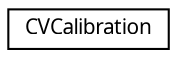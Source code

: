 digraph "Graphical Class Hierarchy"
{
 // LATEX_PDF_SIZE
  edge [fontname="Arial.ttf",fontsize="10",labelfontname="Arial.ttf",labelfontsize="10"];
  node [fontname="Arial.ttf",fontsize="10",shape=record];
  rankdir="LR";
  Node0 [label="CVCalibration",height=0.2,width=0.4,color="black", fillcolor="white", style="filled",URL="$class_c_v_calibration.html",tooltip="Live video camera calibration class with OpenCV an OpenCV calibration."];
}
